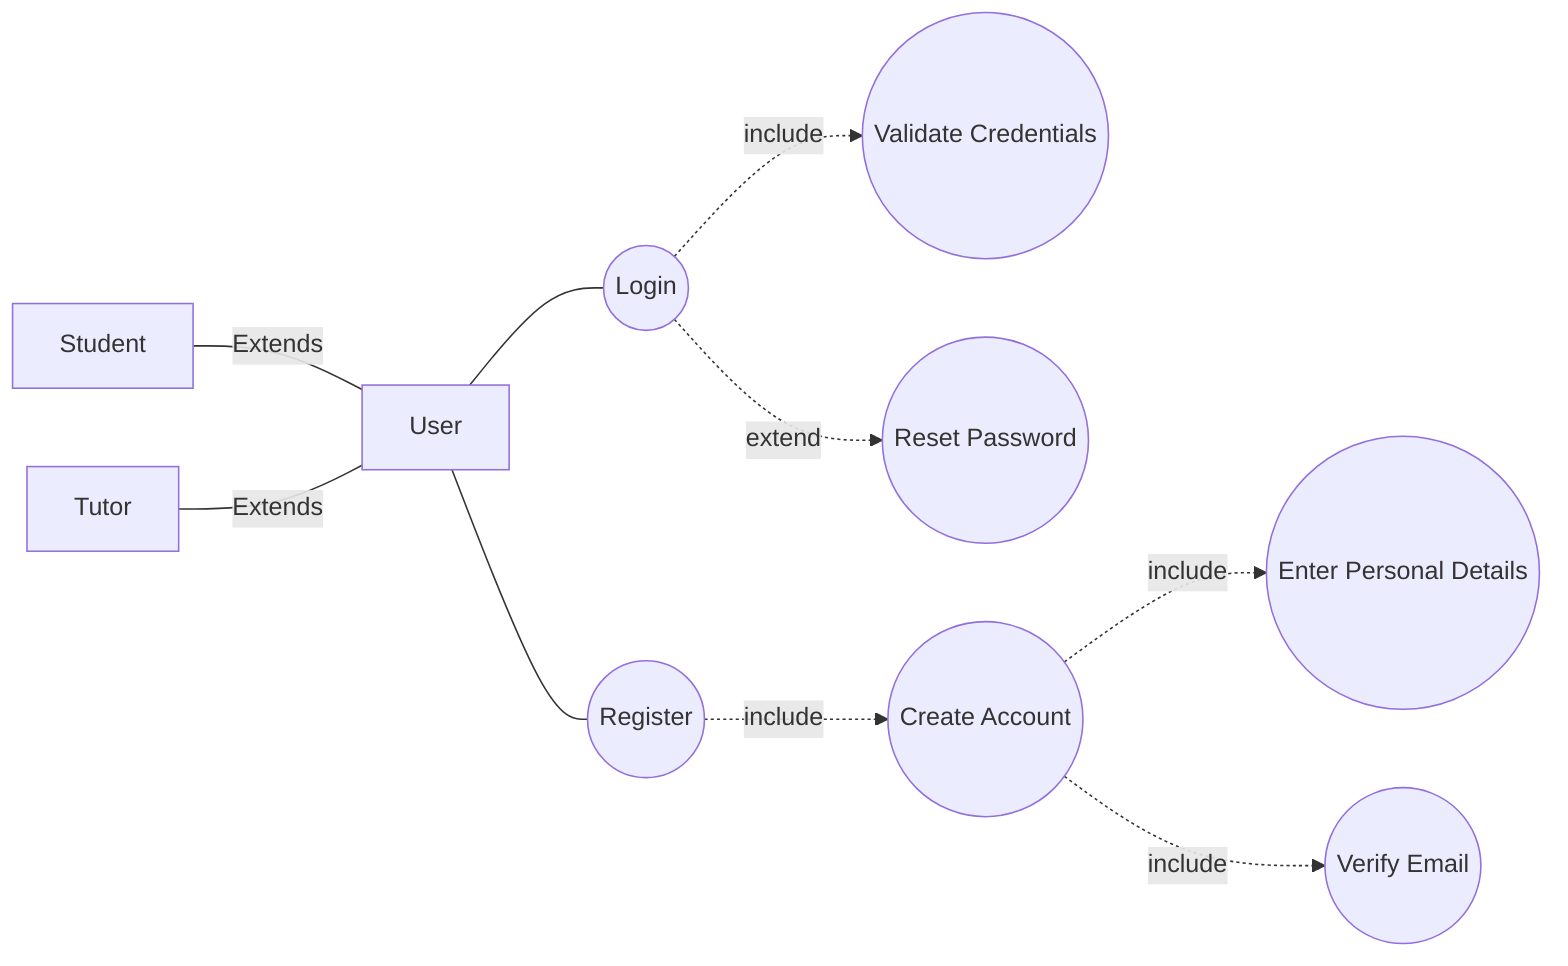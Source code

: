 graph LR
    %% Actors
    User[User]
    Student[Student]
    Tutor[Tutor]
    
    %% Use Cases
    login((Login))
    register((Register))
    validateCred((Validate Credentials))
    resetPass((Reset Password))
    createAccount((Create Account))
    enterDetails((Enter Personal Details))
    verifyEmail((Verify Email))
    
    %% Inheritance relationships for actors
    Student ---|Extends| User
    Tutor ---|Extends| User
    
    %% Actor-Use Case relationships
    User --- login
    User --- register
    
    %% Use Case relationships
    login -.->|include| validateCred
    login -.->|extend| resetPass
    register -.->|include| createAccount
    createAccount -.->|include| enterDetails
    createAccount -.->|include| verifyEmail